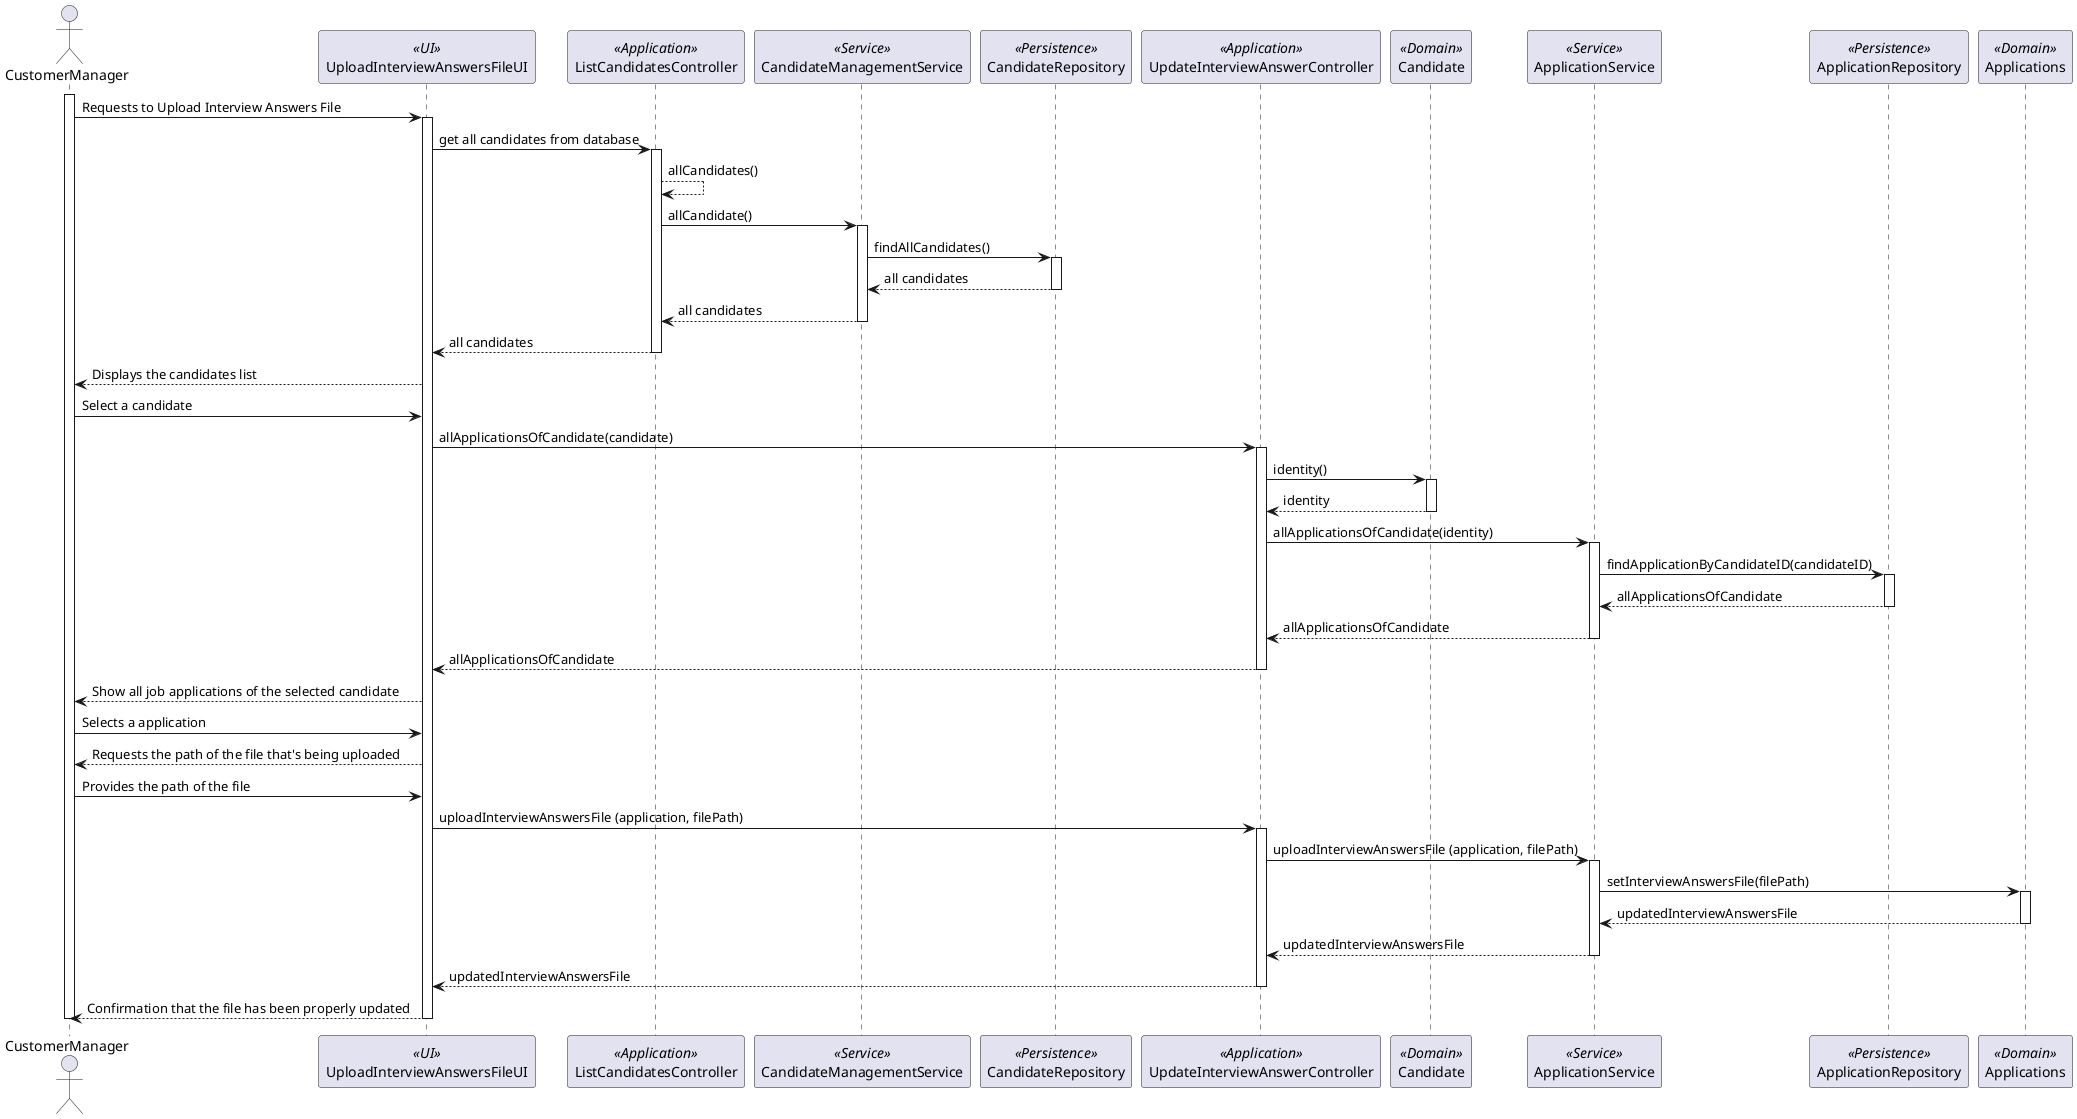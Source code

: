 @startuml

actor CustomerManager as CM
participant UploadInterviewAnswersFileUI as UI <<UI>>
participant ListCandidatesController as CTRLList <<Application>>
participant CandidateManagementService as UMS <<Service>>
participant CandidateRepository as CRepo <<Persistence>>
participant UpdateInterviewAnswerController as CTRL <<Application>>
participant Candidate as CAN <<Domain>>
participant ApplicationService as APPS <<Service>>
participant ApplicationRepository AS APPRepo <<Persistence>>
participant Applications as Aps <<Domain>>




activate CM

CM -> UI: Requests to Upload Interview Answers File
activate UI


UI-> CTRLList: get all candidates from database
activate CTRLList
CTRLList-->CTRLList:allCandidates()
CTRLList-> UMS : allCandidate()
activate UMS
UMS->CRepo: findAllCandidates()
activate CRepo
CRepo --> UMS: all candidates
deactivate CRepo
UMS-->CTRLList: all candidates
deactivate UMS
CTRLList-->UI : all candidates
deactivate CTRLList
UI --> CM:Displays the candidates list

CM->UI : Select a candidate

UI -> CTRL: allApplicationsOfCandidate(candidate)
activate CTRL

CTRL -> CAN : identity()
activate CAN
CAN --> CTRL : identity
deactivate CAN

CTRL -> APPS : allApplicationsOfCandidate(identity)
activate APPS
APPS -> APPRepo: findApplicationByCandidateID(candidateID)
activate APPRepo
APPRepo--> APPS: allApplicationsOfCandidate
deactivate APPRepo

APPS-->CTRL : allApplicationsOfCandidate

deactivate APPS
CTRL-->UI:allApplicationsOfCandidate
deactivate CTRL
UI--> CM : Show all job applications of the selected candidate

CM->UI : Selects a application
UI-->CM: Requests the path of the file that's being uploaded
CM->UI: Provides the path of the file

UI->CTRL : uploadInterviewAnswersFile (application, filePath)
activate CTRL
CTRL->APPS: uploadInterviewAnswersFile (application, filePath)
activate APPS
APPS->Aps:setInterviewAnswersFile(filePath)
activate Aps
Aps-->APPS: updatedInterviewAnswersFile
deactivate Aps
APPS-->CTRL: updatedInterviewAnswersFile
deactivate APPS
CTRL-->UI: updatedInterviewAnswersFile
deactivate CTRL
UI-->CM : Confirmation that the file has been properly updated
deactivate UI

deactivate CM

@enduml
